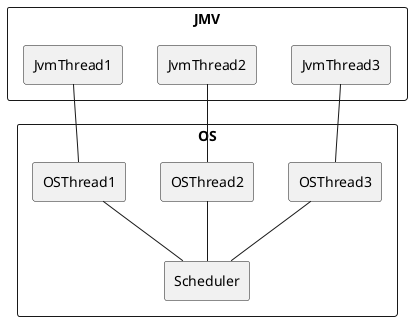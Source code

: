 @startuml

rectangle JMV {
  rectangle JvmThread1
  rectangle JvmThread2
  rectangle JvmThread3
}

rectangle OS {
  rectangle OSThread1
  rectangle OSThread2
  rectangle OSThread3

  rectangle Scheduler

  Scheduler -up- OSThread1
  Scheduler -up- OSThread2
  Scheduler -up- OSThread3
}

  OSThread1 -up- JvmThread1
  OSThread2 -up- JvmThread2
  OSThread3 -up- JvmThread3

@enduml
